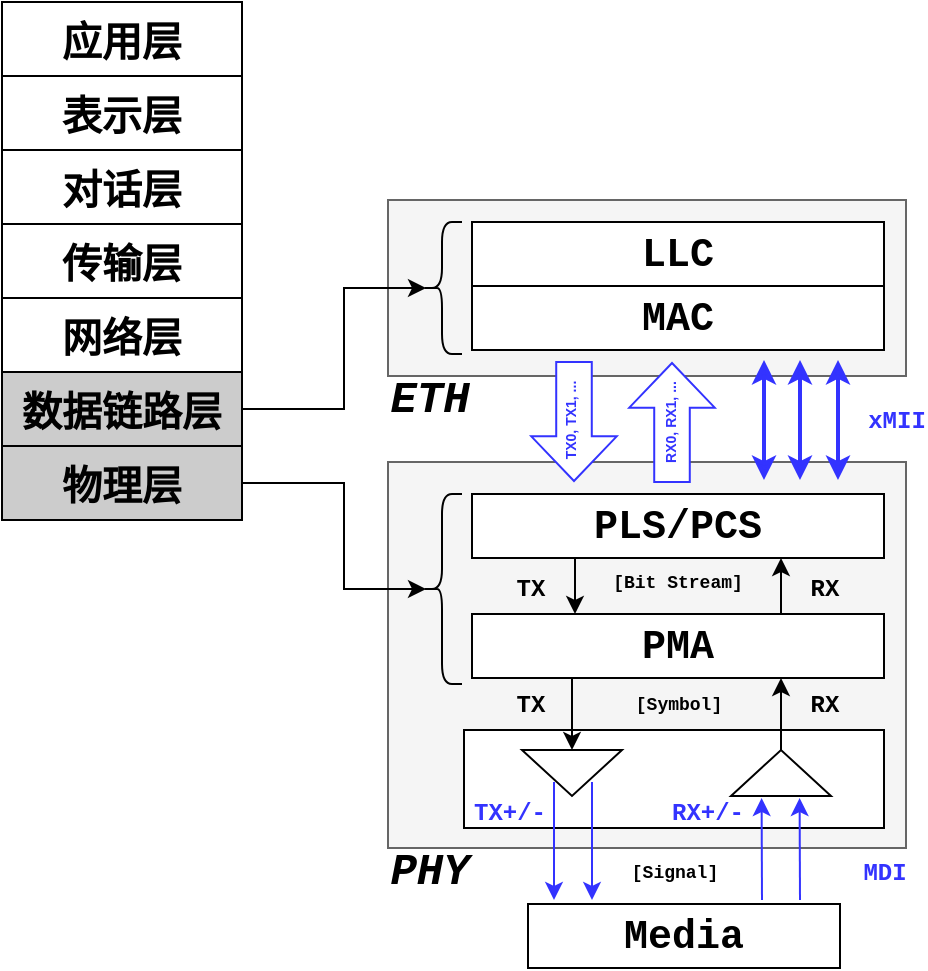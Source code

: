 <mxfile version="15.8.7" type="device"><diagram id="bztaBJ9XPe4ci4SUtWtI" name="第 1 页"><mxGraphModel dx="848" dy="169" grid="0" gridSize="10" guides="1" tooltips="1" connect="1" arrows="1" fold="1" page="0" pageScale="1" pageWidth="827" pageHeight="1169" math="0" shadow="0"><root><mxCell id="0"/><mxCell id="1" parent="0"/><mxCell id="PU7mDyu0IL9yen3JKNyl-27" value="" style="rounded=0;whiteSpace=wrap;html=1;fontFamily=Courier New;strokeColor=#666666;fillColor=#f5f5f5;fontColor=#333333;" parent="1" vertex="1"><mxGeometry x="545" y="722" width="259" height="193" as="geometry"/></mxCell><mxCell id="PU7mDyu0IL9yen3JKNyl-14" value="&lt;font&gt;&lt;span style=&quot;font-size: 20px;&quot;&gt;&lt;b&gt;PMA&lt;/b&gt;&lt;/span&gt;&lt;/font&gt;" style="rounded=0;whiteSpace=wrap;html=1;fontFamily=Courier New;" parent="PU7mDyu0IL9yen3JKNyl-27" vertex="1"><mxGeometry x="42" y="76" width="206" height="32" as="geometry"/></mxCell><mxCell id="bXto3COvcke2gpHgl1cg-29" value="&lt;font style=&quot;font-size: 12px;&quot;&gt;&lt;span style=&quot;font-size: 12px;&quot;&gt;TX&lt;/span&gt;&lt;/font&gt;" style="text;html=1;strokeColor=none;fillColor=none;align=center;verticalAlign=middle;whiteSpace=wrap;rounded=0;fontFamily=Courier New;fontSize=12;fontColor=#000000;fontStyle=1" parent="PU7mDyu0IL9yen3JKNyl-27" vertex="1"><mxGeometry x="57" y="59" width="29" height="9" as="geometry"/></mxCell><mxCell id="bXto3COvcke2gpHgl1cg-30" value="&lt;font style=&quot;font-size: 12px;&quot;&gt;&lt;span style=&quot;font-size: 12px;&quot;&gt;TX&lt;/span&gt;&lt;/font&gt;" style="text;html=1;strokeColor=none;fillColor=none;align=center;verticalAlign=middle;whiteSpace=wrap;rounded=0;fontFamily=Courier New;fontSize=12;fontColor=#000000;fontStyle=1" parent="PU7mDyu0IL9yen3JKNyl-27" vertex="1"><mxGeometry x="57" y="117" width="29" height="9" as="geometry"/></mxCell><mxCell id="bXto3COvcke2gpHgl1cg-31" value="&lt;font style=&quot;font-size: 12px;&quot;&gt;&lt;span style=&quot;font-size: 12px;&quot;&gt;RX&lt;/span&gt;&lt;/font&gt;" style="text;html=1;strokeColor=none;fillColor=none;align=center;verticalAlign=middle;whiteSpace=wrap;rounded=0;fontFamily=Courier New;fontSize=12;fontColor=#000000;fontStyle=1" parent="PU7mDyu0IL9yen3JKNyl-27" vertex="1"><mxGeometry x="204" y="117" width="29" height="9" as="geometry"/></mxCell><mxCell id="bXto3COvcke2gpHgl1cg-32" value="&lt;font style=&quot;font-size: 12px;&quot;&gt;&lt;span style=&quot;font-size: 12px;&quot;&gt;RX&lt;/span&gt;&lt;/font&gt;" style="text;html=1;strokeColor=none;fillColor=none;align=center;verticalAlign=middle;whiteSpace=wrap;rounded=0;fontFamily=Courier New;fontSize=12;fontColor=#000000;fontStyle=1" parent="PU7mDyu0IL9yen3JKNyl-27" vertex="1"><mxGeometry x="204" y="59" width="29" height="9" as="geometry"/></mxCell><mxCell id="ec8Rr-GT3Ys5bSN86ySf-3" value="&lt;font style=&quot;font-size: 9px&quot;&gt;&lt;span style=&quot;font-size: 9px&quot;&gt;[Symbol]&lt;/span&gt;&lt;/font&gt;" style="text;html=1;strokeColor=none;fillColor=none;align=center;verticalAlign=middle;whiteSpace=wrap;rounded=0;fontFamily=Courier New;fontSize=9;fontColor=#000000;fontStyle=1" vertex="1" parent="PU7mDyu0IL9yen3JKNyl-27"><mxGeometry x="130.5" y="117" width="29" height="9" as="geometry"/></mxCell><mxCell id="ec8Rr-GT3Ys5bSN86ySf-11" value="&lt;font style=&quot;font-size: 9px&quot;&gt;&lt;span style=&quot;font-size: 9px&quot;&gt;[Bit Stream]&lt;/span&gt;&lt;/font&gt;" style="text;html=1;strokeColor=none;fillColor=none;align=center;verticalAlign=middle;whiteSpace=wrap;rounded=0;fontFamily=Courier New;fontSize=9;fontColor=#000000;fontStyle=1" vertex="1" parent="PU7mDyu0IL9yen3JKNyl-27"><mxGeometry x="107.25" y="56" width="75.5" height="9" as="geometry"/></mxCell><mxCell id="PU7mDyu0IL9yen3JKNyl-15" value="" style="rounded=0;whiteSpace=wrap;html=1;fontFamily=Courier New;" parent="1" vertex="1"><mxGeometry x="583" y="856" width="210" height="49" as="geometry"/></mxCell><mxCell id="PU7mDyu0IL9yen3JKNyl-28" value="" style="rounded=0;whiteSpace=wrap;html=1;fontFamily=Courier New;strokeColor=#666666;fillColor=#f5f5f5;fontColor=#333333;" parent="1" vertex="1"><mxGeometry x="545" y="591" width="259" height="88" as="geometry"/></mxCell><mxCell id="PU7mDyu0IL9yen3JKNyl-1" value="&lt;font face=&quot;Georgia&quot; size=&quot;1&quot;&gt;&lt;b style=&quot;font-size: 20px;&quot;&gt;应用层&lt;/b&gt;&lt;/font&gt;" style="rounded=0;whiteSpace=wrap;html=1;" parent="1" vertex="1"><mxGeometry x="352" y="492" width="120" height="37" as="geometry"/></mxCell><mxCell id="PU7mDyu0IL9yen3JKNyl-3" value="&lt;font face=&quot;Georgia&quot; size=&quot;1&quot;&gt;&lt;b style=&quot;font-size: 20px;&quot;&gt;表示层&lt;/b&gt;&lt;/font&gt;" style="rounded=0;whiteSpace=wrap;html=1;" parent="1" vertex="1"><mxGeometry x="352" y="529" width="120" height="37" as="geometry"/></mxCell><mxCell id="PU7mDyu0IL9yen3JKNyl-4" value="&lt;font face=&quot;Georgia&quot; size=&quot;1&quot;&gt;&lt;b style=&quot;font-size: 20px;&quot;&gt;对话层&lt;/b&gt;&lt;/font&gt;" style="rounded=0;whiteSpace=wrap;html=1;" parent="1" vertex="1"><mxGeometry x="352" y="566" width="120" height="37" as="geometry"/></mxCell><mxCell id="PU7mDyu0IL9yen3JKNyl-5" value="&lt;font face=&quot;Georgia&quot; size=&quot;1&quot;&gt;&lt;b style=&quot;font-size: 20px;&quot;&gt;传输层&lt;/b&gt;&lt;/font&gt;" style="rounded=0;whiteSpace=wrap;html=1;" parent="1" vertex="1"><mxGeometry x="352" y="603" width="120" height="37" as="geometry"/></mxCell><mxCell id="PU7mDyu0IL9yen3JKNyl-6" value="&lt;font face=&quot;Georgia&quot; size=&quot;1&quot;&gt;&lt;b style=&quot;font-size: 20px;&quot;&gt;网络层&lt;/b&gt;&lt;/font&gt;" style="rounded=0;whiteSpace=wrap;html=1;" parent="1" vertex="1"><mxGeometry x="352" y="640" width="120" height="37" as="geometry"/></mxCell><mxCell id="PU7mDyu0IL9yen3JKNyl-7" value="&lt;font face=&quot;Georgia&quot; size=&quot;1&quot;&gt;&lt;b style=&quot;font-size: 20px;&quot;&gt;数据链路层&lt;/b&gt;&lt;/font&gt;" style="rounded=0;whiteSpace=wrap;html=1;fillColor=#CCCCCC;" parent="1" vertex="1"><mxGeometry x="352" y="677" width="120" height="37" as="geometry"/></mxCell><mxCell id="PU7mDyu0IL9yen3JKNyl-8" value="&lt;font face=&quot;Georgia&quot; size=&quot;1&quot;&gt;&lt;b style=&quot;font-size: 20px;&quot;&gt;物理层&lt;/b&gt;&lt;/font&gt;" style="rounded=0;whiteSpace=wrap;html=1;fillColor=#CCCCCC;" parent="1" vertex="1"><mxGeometry x="352" y="714" width="120" height="37" as="geometry"/></mxCell><mxCell id="PU7mDyu0IL9yen3JKNyl-9" value="&lt;font size=&quot;1&quot;&gt;&lt;b style=&quot;font-size: 20px;&quot;&gt;LLC&lt;/b&gt;&lt;/font&gt;" style="rounded=0;whiteSpace=wrap;html=1;fontFamily=Courier New;" parent="1" vertex="1"><mxGeometry x="587" y="602" width="206" height="32" as="geometry"/></mxCell><mxCell id="PU7mDyu0IL9yen3JKNyl-10" value="&lt;font&gt;&lt;span style=&quot;font-size: 20px;&quot;&gt;&lt;b&gt;MAC&lt;/b&gt;&lt;/span&gt;&lt;/font&gt;" style="rounded=0;whiteSpace=wrap;html=1;fontFamily=Courier New;" parent="1" vertex="1"><mxGeometry x="587" y="634" width="206" height="32" as="geometry"/></mxCell><mxCell id="PU7mDyu0IL9yen3JKNyl-11" value="" style="shape=curlyBracket;whiteSpace=wrap;html=1;rounded=1;fontFamily=Georgia;fontSize=20;" parent="1" vertex="1"><mxGeometry x="562" y="602" width="20" height="66" as="geometry"/></mxCell><mxCell id="PU7mDyu0IL9yen3JKNyl-12" value="" style="endArrow=classic;html=1;rounded=0;fontFamily=Georgia;fontSize=20;exitX=1;exitY=0.5;exitDx=0;exitDy=0;edgeStyle=orthogonalEdgeStyle;entryX=0.1;entryY=0.5;entryDx=0;entryDy=0;entryPerimeter=0;" parent="1" source="PU7mDyu0IL9yen3JKNyl-7" target="PU7mDyu0IL9yen3JKNyl-11" edge="1"><mxGeometry width="50" height="50" relative="1" as="geometry"><mxPoint x="387" y="518" as="sourcePoint"/><mxPoint x="437" y="468" as="targetPoint"/><Array as="points"><mxPoint x="523" y="696"/><mxPoint x="523" y="635"/></Array></mxGeometry></mxCell><mxCell id="bXto3COvcke2gpHgl1cg-12" style="edgeStyle=orthogonalEdgeStyle;rounded=0;orthogonalLoop=1;jettySize=auto;html=1;entryX=0.25;entryY=0;entryDx=0;entryDy=0;exitX=0.25;exitY=1;exitDx=0;exitDy=0;" parent="1" source="PU7mDyu0IL9yen3JKNyl-13" target="PU7mDyu0IL9yen3JKNyl-14" edge="1"><mxGeometry relative="1" as="geometry"/></mxCell><mxCell id="PU7mDyu0IL9yen3JKNyl-13" value="&lt;font&gt;&lt;span style=&quot;font-size: 20px;&quot;&gt;&lt;b&gt;PLS/PCS&lt;/b&gt;&lt;/span&gt;&lt;/font&gt;" style="rounded=0;whiteSpace=wrap;html=1;fontFamily=Courier New;" parent="1" vertex="1"><mxGeometry x="587" y="738" width="206" height="32" as="geometry"/></mxCell><mxCell id="PU7mDyu0IL9yen3JKNyl-16" value="" style="shape=curlyBracket;whiteSpace=wrap;html=1;rounded=1;fontFamily=Georgia;fontSize=20;" parent="1" vertex="1"><mxGeometry x="562" y="738" width="20" height="95" as="geometry"/></mxCell><mxCell id="PU7mDyu0IL9yen3JKNyl-17" value="" style="endArrow=classic;html=1;rounded=0;fontFamily=Georgia;fontSize=20;exitX=1;exitY=0.5;exitDx=0;exitDy=0;edgeStyle=orthogonalEdgeStyle;entryX=0.1;entryY=0.5;entryDx=0;entryDy=0;entryPerimeter=0;" parent="1" source="PU7mDyu0IL9yen3JKNyl-8" target="PU7mDyu0IL9yen3JKNyl-16" edge="1"><mxGeometry width="50" height="50" relative="1" as="geometry"><mxPoint x="482" y="705.5" as="sourcePoint"/><mxPoint x="574" y="645" as="targetPoint"/><Array as="points"><mxPoint x="523" y="733"/><mxPoint x="523" y="786"/></Array></mxGeometry></mxCell><mxCell id="PU7mDyu0IL9yen3JKNyl-21" value="&lt;font&gt;&lt;span style=&quot;font-size: 20px;&quot;&gt;&lt;b&gt;Media&lt;/b&gt;&lt;/span&gt;&lt;/font&gt;" style="rounded=0;whiteSpace=wrap;html=1;fontFamily=Courier New;" parent="1" vertex="1"><mxGeometry x="615" y="943" width="156" height="32" as="geometry"/></mxCell><mxCell id="PU7mDyu0IL9yen3JKNyl-25" value="&lt;font style=&quot;font-size: 22px;&quot;&gt;&lt;i&gt;ETH&lt;/i&gt;&lt;/font&gt;" style="text;html=1;strokeColor=none;fillColor=none;align=center;verticalAlign=middle;whiteSpace=wrap;rounded=0;fontFamily=Courier New;fontSize=20;fontColor=#000000;fontStyle=1" parent="1" vertex="1"><mxGeometry x="536" y="677" width="60" height="30" as="geometry"/></mxCell><mxCell id="PU7mDyu0IL9yen3JKNyl-26" value="&lt;font style=&quot;font-size: 22px;&quot;&gt;&lt;i&gt;PHY&lt;/i&gt;&lt;/font&gt;" style="text;html=1;strokeColor=none;fillColor=none;align=center;verticalAlign=middle;whiteSpace=wrap;rounded=0;fontFamily=Courier New;fontSize=20;fontColor=#000000;fontStyle=1" parent="1" vertex="1"><mxGeometry x="536" y="913" width="60" height="30" as="geometry"/></mxCell><mxCell id="bXto3COvcke2gpHgl1cg-2" value="" style="shape=flexArrow;endArrow=classic;html=1;rounded=0;width=17.778;endSize=7.111;endWidth=23.951;fillColor=default;strokeColor=#3333FF;" parent="1" edge="1"><mxGeometry width="50" height="50" relative="1" as="geometry"><mxPoint x="638" y="671.5" as="sourcePoint"/><mxPoint x="638" y="732" as="targetPoint"/></mxGeometry></mxCell><mxCell id="bXto3COvcke2gpHgl1cg-3" value="&lt;b&gt;TX0, TX1, ...&lt;/b&gt;" style="text;html=1;strokeColor=none;fillColor=none;align=center;verticalAlign=middle;whiteSpace=wrap;rounded=0;rotation=-90;fontSize=7;fontColor=#3333FF;" parent="1" vertex="1"><mxGeometry x="615" y="694" width="44" height="14" as="geometry"/></mxCell><mxCell id="bXto3COvcke2gpHgl1cg-6" value="" style="shape=flexArrow;endArrow=classic;html=1;rounded=0;width=17.778;endSize=7.111;endWidth=23.951;fillColor=default;strokeColor=#3333FF;" parent="1" edge="1"><mxGeometry width="50" height="50" relative="1" as="geometry"><mxPoint x="687" y="732.5" as="sourcePoint"/><mxPoint x="687" y="672" as="targetPoint"/></mxGeometry></mxCell><mxCell id="bXto3COvcke2gpHgl1cg-5" value="&lt;b&gt;RX0, RX1, ...&lt;/b&gt;" style="text;html=1;strokeColor=none;fillColor=none;align=center;verticalAlign=middle;whiteSpace=wrap;rounded=0;rotation=-90;fontSize=7;fontColor=#3333FF;" parent="1" vertex="1"><mxGeometry x="665" y="695" width="44" height="14" as="geometry"/></mxCell><mxCell id="bXto3COvcke2gpHgl1cg-8" value="" style="endArrow=classic;startArrow=classic;html=1;rounded=0;strokeWidth=2;strokeColor=#3333FF;" parent="1" edge="1"><mxGeometry width="50" height="50" relative="1" as="geometry"><mxPoint x="733" y="731" as="sourcePoint"/><mxPoint x="733" y="671" as="targetPoint"/></mxGeometry></mxCell><mxCell id="bXto3COvcke2gpHgl1cg-9" value="" style="endArrow=classic;startArrow=classic;html=1;rounded=0;strokeWidth=2;strokeColor=#3333FF;" parent="1" edge="1"><mxGeometry width="50" height="50" relative="1" as="geometry"><mxPoint x="751" y="731" as="sourcePoint"/><mxPoint x="751" y="671" as="targetPoint"/></mxGeometry></mxCell><mxCell id="bXto3COvcke2gpHgl1cg-10" value="" style="endArrow=classic;startArrow=classic;html=1;rounded=0;strokeWidth=2;strokeColor=#3333FF;" parent="1" edge="1"><mxGeometry width="50" height="50" relative="1" as="geometry"><mxPoint x="770" y="731" as="sourcePoint"/><mxPoint x="770" y="671" as="targetPoint"/></mxGeometry></mxCell><mxCell id="bXto3COvcke2gpHgl1cg-11" value="&lt;font style=&quot;font-size: 12px;&quot;&gt;&lt;span style=&quot;font-size: 12px;&quot;&gt;xMII&lt;/span&gt;&lt;/font&gt;" style="text;html=1;strokeColor=none;fillColor=none;align=center;verticalAlign=middle;whiteSpace=wrap;rounded=0;fontFamily=Courier New;fontSize=12;fontColor=#3333FF;fontStyle=1" parent="1" vertex="1"><mxGeometry x="785" y="697.5" width="29" height="9" as="geometry"/></mxCell><mxCell id="bXto3COvcke2gpHgl1cg-13" style="edgeStyle=orthogonalEdgeStyle;rounded=0;orthogonalLoop=1;jettySize=auto;html=1;entryX=0.75;entryY=1;entryDx=0;entryDy=0;exitX=0.75;exitY=0;exitDx=0;exitDy=0;" parent="1" source="PU7mDyu0IL9yen3JKNyl-14" target="PU7mDyu0IL9yen3JKNyl-13" edge="1"><mxGeometry relative="1" as="geometry"/></mxCell><mxCell id="bXto3COvcke2gpHgl1cg-14" style="edgeStyle=orthogonalEdgeStyle;rounded=0;orthogonalLoop=1;jettySize=auto;html=1;entryX=0;entryY=0.5;entryDx=0;entryDy=0;exitX=0.25;exitY=1;exitDx=0;exitDy=0;" parent="1" source="PU7mDyu0IL9yen3JKNyl-14" target="bXto3COvcke2gpHgl1cg-16" edge="1"><mxGeometry relative="1" as="geometry"/></mxCell><mxCell id="bXto3COvcke2gpHgl1cg-16" value="" style="triangle;whiteSpace=wrap;html=1;rotation=90;" parent="1" vertex="1"><mxGeometry x="625.5" y="852.5" width="23" height="50" as="geometry"/></mxCell><mxCell id="bXto3COvcke2gpHgl1cg-17" value="" style="triangle;whiteSpace=wrap;html=1;rotation=-90;" parent="1" vertex="1"><mxGeometry x="730" y="852.5" width="23" height="50" as="geometry"/></mxCell><mxCell id="bXto3COvcke2gpHgl1cg-15" style="edgeStyle=orthogonalEdgeStyle;rounded=0;orthogonalLoop=1;jettySize=auto;html=1;entryX=0.75;entryY=1;entryDx=0;entryDy=0;exitX=1;exitY=0.5;exitDx=0;exitDy=0;" parent="1" source="bXto3COvcke2gpHgl1cg-17" target="PU7mDyu0IL9yen3JKNyl-14" edge="1"><mxGeometry relative="1" as="geometry"><Array as="points"><mxPoint x="742" y="859"/><mxPoint x="742" y="859"/></Array></mxGeometry></mxCell><mxCell id="bXto3COvcke2gpHgl1cg-20" value="" style="endArrow=classic;html=1;rounded=0;strokeColor=#3333FF;" parent="1" edge="1"><mxGeometry width="50" height="50" relative="1" as="geometry"><mxPoint x="628" y="882" as="sourcePoint"/><mxPoint x="628" y="941" as="targetPoint"/></mxGeometry></mxCell><mxCell id="bXto3COvcke2gpHgl1cg-24" value="" style="endArrow=classic;html=1;rounded=0;strokeColor=#3333FF;" parent="1" edge="1"><mxGeometry width="50" height="50" relative="1" as="geometry"><mxPoint x="647" y="882" as="sourcePoint"/><mxPoint x="647" y="941" as="targetPoint"/></mxGeometry></mxCell><mxCell id="bXto3COvcke2gpHgl1cg-25" value="" style="endArrow=classic;html=1;rounded=0;strokeColor=#3333FF;" parent="1" edge="1"><mxGeometry width="50" height="50" relative="1" as="geometry"><mxPoint x="732" y="941" as="sourcePoint"/><mxPoint x="731.8" y="890" as="targetPoint"/></mxGeometry></mxCell><mxCell id="bXto3COvcke2gpHgl1cg-26" value="" style="endArrow=classic;html=1;rounded=0;strokeColor=#3333FF;" parent="1" edge="1"><mxGeometry width="50" height="50" relative="1" as="geometry"><mxPoint x="751" y="941" as="sourcePoint"/><mxPoint x="750.8" y="890" as="targetPoint"/></mxGeometry></mxCell><mxCell id="bXto3COvcke2gpHgl1cg-28" value="&lt;font style=&quot;font-size: 12px;&quot;&gt;&lt;span style=&quot;font-size: 12px;&quot;&gt;MDI&lt;/span&gt;&lt;/font&gt;" style="text;html=1;strokeColor=none;fillColor=none;align=center;verticalAlign=middle;whiteSpace=wrap;rounded=0;fontFamily=Courier New;fontSize=12;fontColor=#3333FF;fontStyle=1" parent="1" vertex="1"><mxGeometry x="779" y="923.5" width="29" height="9" as="geometry"/></mxCell><mxCell id="bXto3COvcke2gpHgl1cg-33" value="&lt;font style=&quot;font-size: 12px;&quot;&gt;&lt;span style=&quot;font-size: 12px;&quot;&gt;TX+/-&lt;/span&gt;&lt;/font&gt;" style="text;html=1;strokeColor=none;fillColor=none;align=center;verticalAlign=middle;whiteSpace=wrap;rounded=0;fontFamily=Courier New;fontSize=12;fontColor=#3333FF;fontStyle=1" parent="1" vertex="1"><mxGeometry x="587" y="893.5" width="38" height="9" as="geometry"/></mxCell><mxCell id="bXto3COvcke2gpHgl1cg-35" value="&lt;font style=&quot;font-size: 12px;&quot;&gt;&lt;span style=&quot;font-size: 12px;&quot;&gt;RX+/-&lt;/span&gt;&lt;/font&gt;" style="text;html=1;strokeColor=none;fillColor=none;align=center;verticalAlign=middle;whiteSpace=wrap;rounded=0;fontFamily=Courier New;fontSize=12;fontColor=#3333FF;fontStyle=1" parent="1" vertex="1"><mxGeometry x="686" y="893.5" width="38" height="9" as="geometry"/></mxCell><mxCell id="ec8Rr-GT3Ys5bSN86ySf-2" value="&lt;font style=&quot;font-size: 9px&quot;&gt;&lt;span style=&quot;font-size: 9px&quot;&gt;[Signal]&lt;/span&gt;&lt;/font&gt;" style="text;html=1;strokeColor=none;fillColor=none;align=center;verticalAlign=middle;whiteSpace=wrap;rounded=0;fontFamily=Courier New;fontSize=9;fontColor=#000000;fontStyle=1" vertex="1" parent="1"><mxGeometry x="673.5" y="923.5" width="29" height="9" as="geometry"/></mxCell></root></mxGraphModel></diagram></mxfile>